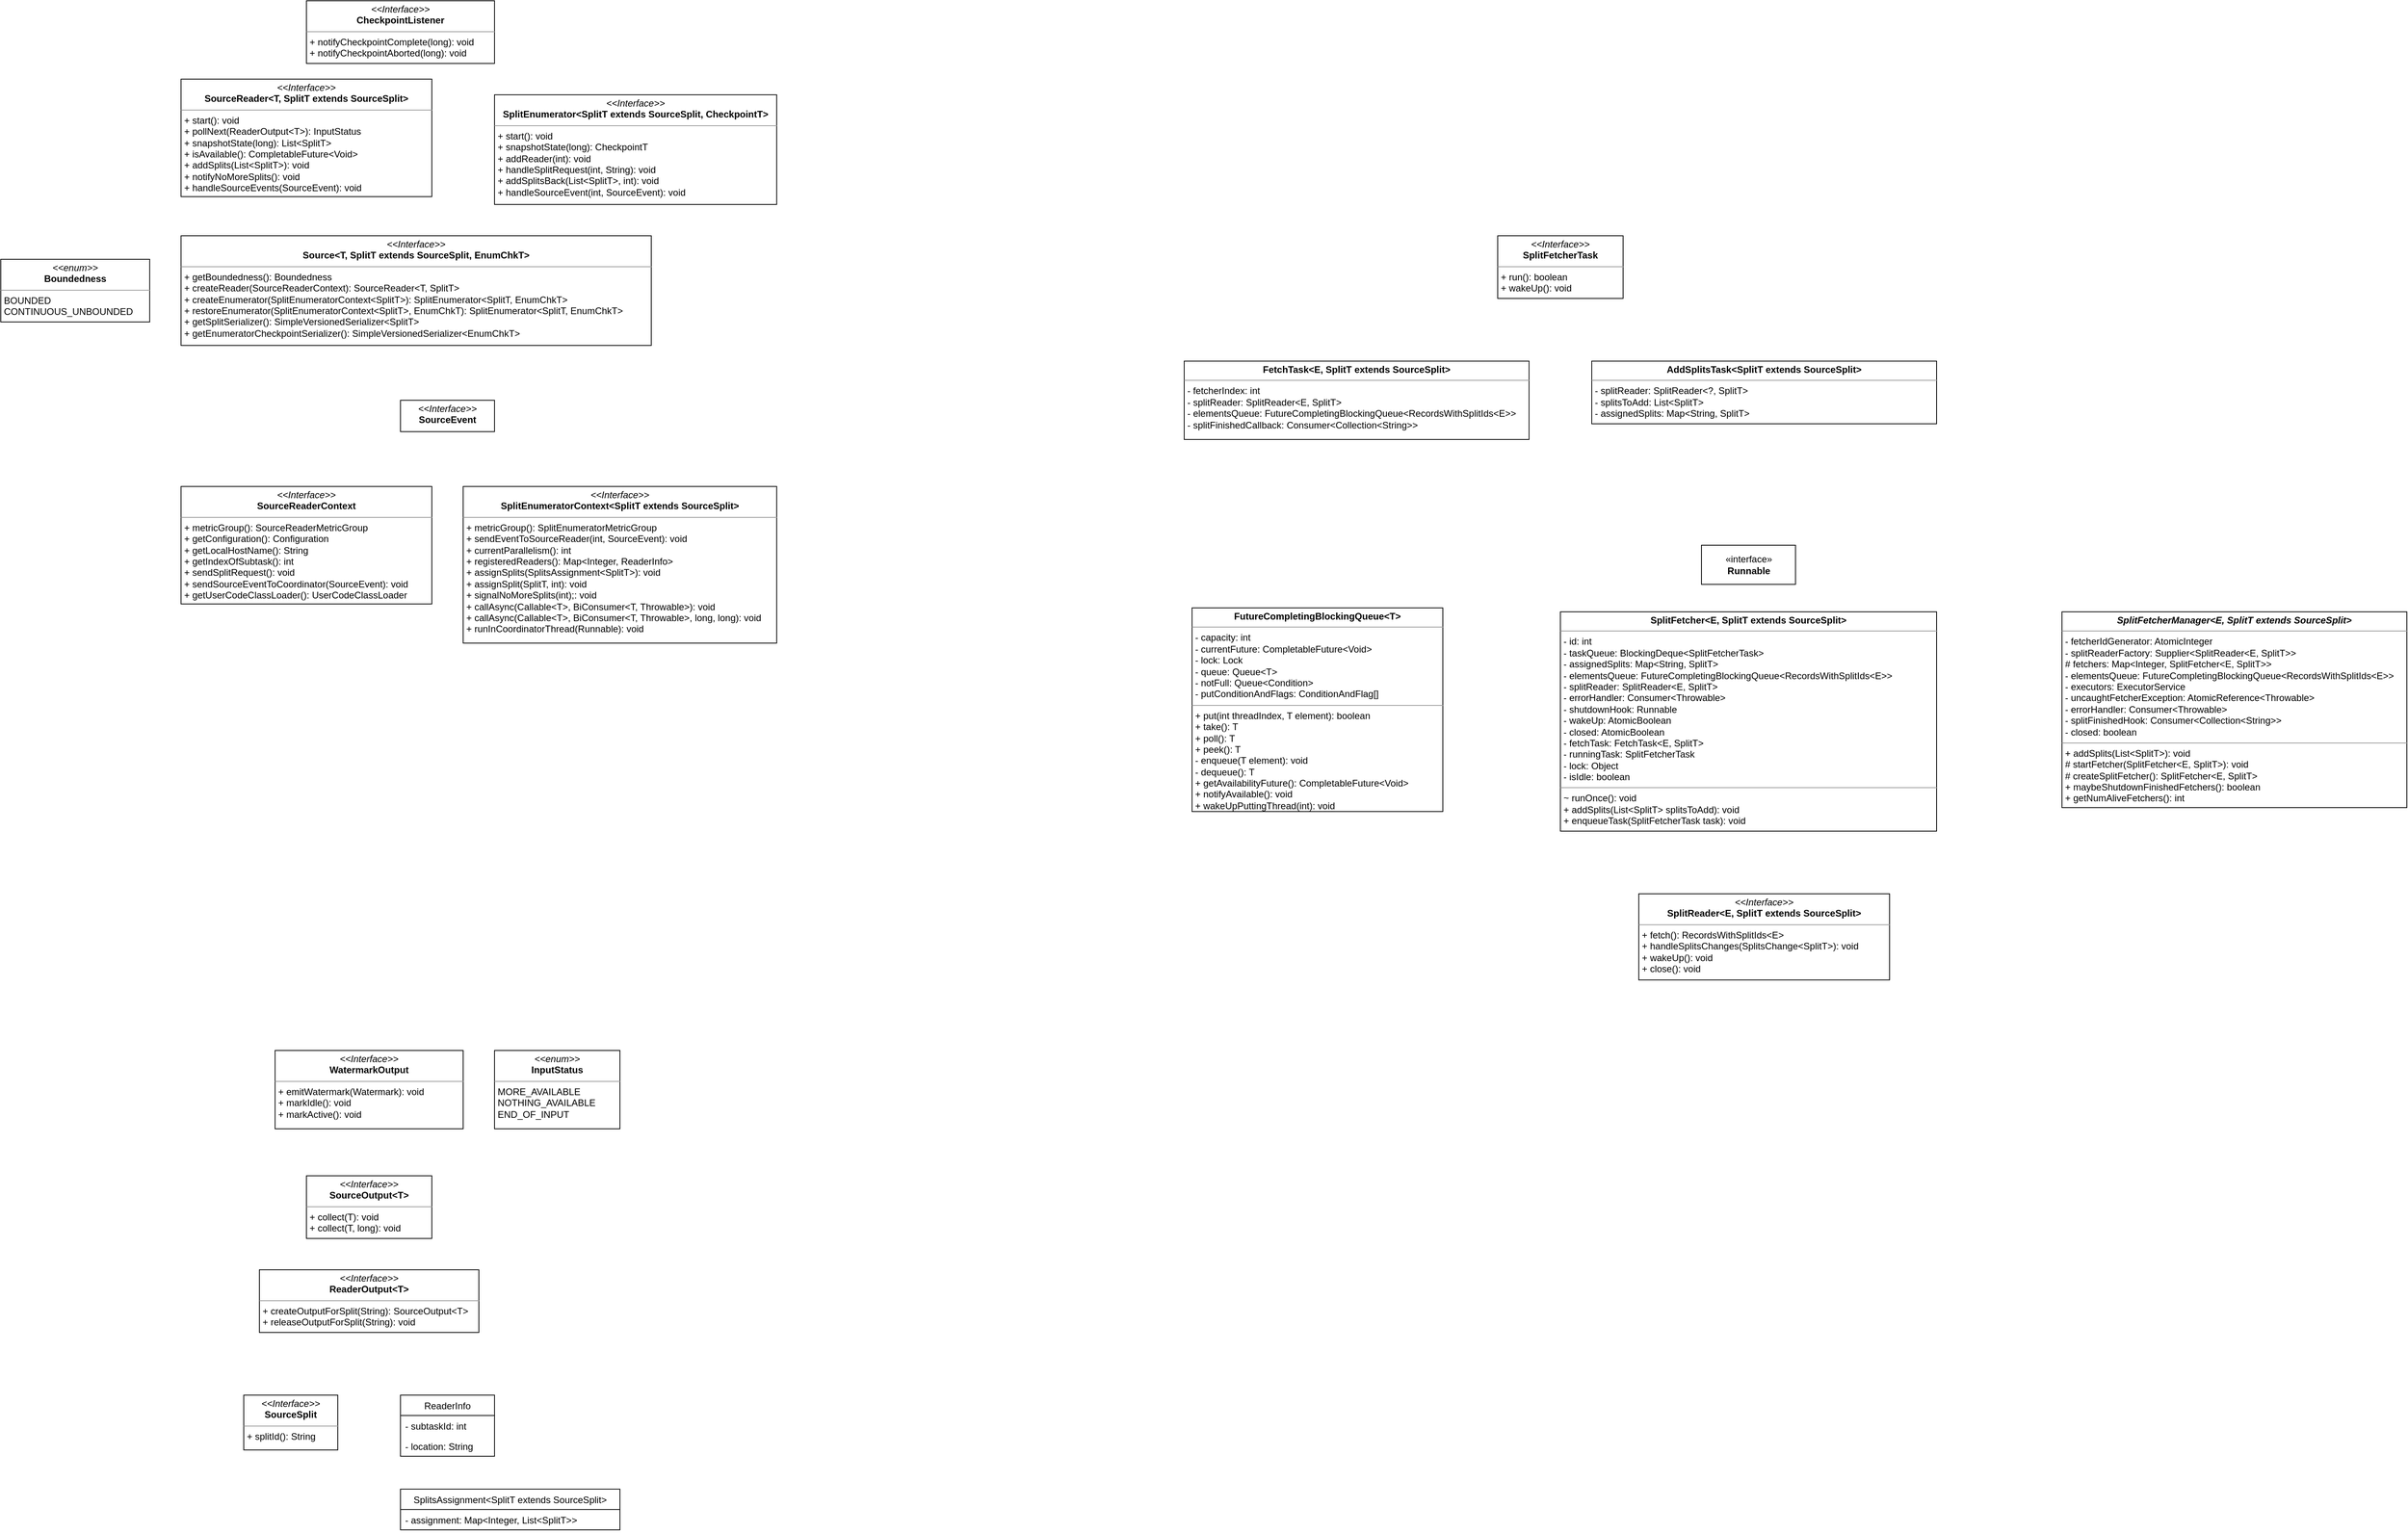 <mxfile version="13.5.7" type="device"><diagram id="u-qYi5J7tLObbc35B_6S" name="第 1 页"><mxGraphModel dx="2013" dy="1914" grid="1" gridSize="10" guides="1" tooltips="1" connect="1" arrows="1" fold="1" page="1" pageScale="1" pageWidth="827" pageHeight="1169" math="0" shadow="0"><root><mxCell id="0"/><mxCell id="1" parent="0"/><mxCell id="8BP-HTeBMmziVTkC2FrS-5" value="&lt;p style=&quot;margin: 0px ; margin-top: 4px ; text-align: center&quot;&gt;&lt;i&gt;&amp;lt;&amp;lt;enum&amp;gt;&amp;gt;&lt;/i&gt;&lt;br&gt;&lt;b&gt;Boundedness&lt;/b&gt;&lt;br&gt;&lt;/p&gt;&lt;hr size=&quot;1&quot;&gt;&lt;p style=&quot;margin: 0px ; margin-left: 4px&quot;&gt;BOUNDED&lt;br&gt;CONTINUOUS_UNBOUNDED&lt;/p&gt;&lt;p style=&quot;margin: 0px ; margin-left: 4px&quot;&gt;&lt;br&gt;&lt;/p&gt;" style="verticalAlign=top;align=left;overflow=fill;fontSize=12;fontFamily=Helvetica;html=1;" parent="1" vertex="1"><mxGeometry x="-70" y="190" width="190" height="80" as="geometry"/></mxCell><mxCell id="8BP-HTeBMmziVTkC2FrS-6" value="&lt;p style=&quot;margin: 0px ; margin-top: 4px ; text-align: center&quot;&gt;&lt;i&gt;&amp;lt;&amp;lt;Interface&amp;gt;&amp;gt;&lt;/i&gt;&lt;br&gt;&lt;b&gt;Source&amp;lt;T, SplitT extends SourceSplit, EnumChkT&amp;gt;&lt;/b&gt;&lt;/p&gt;&lt;hr size=&quot;1&quot;&gt;&lt;p style=&quot;margin: 0px ; margin-left: 4px&quot;&gt;+ getBoundedness(): Boundedness&lt;/p&gt;&lt;p style=&quot;margin: 0px ; margin-left: 4px&quot;&gt;+ createReader(SourceReaderContext): SourceReader&amp;lt;T, SplitT&amp;gt;&lt;/p&gt;&lt;p style=&quot;margin: 0px ; margin-left: 4px&quot;&gt;+ createEnumerator(SplitEnumeratorContext&amp;lt;SplitT&amp;gt;): SplitEnumerator&amp;lt;SplitT, EnumChkT&amp;gt;&lt;/p&gt;&lt;p style=&quot;margin: 0px ; margin-left: 4px&quot;&gt;+ restoreEnumerator(SplitEnumeratorContext&amp;lt;SplitT&amp;gt;, EnumChkT): SplitEnumerator&amp;lt;SplitT, EnumChkT&amp;gt;&lt;/p&gt;&lt;p style=&quot;margin: 0px ; margin-left: 4px&quot;&gt;+ getSplitSerializer(): SimpleVersionedSerializer&amp;lt;SplitT&amp;gt;&lt;/p&gt;&lt;p style=&quot;margin: 0px ; margin-left: 4px&quot;&gt;+ getEnumeratorCheckpointSerializer(): SimpleVersionedSerializer&amp;lt;EnumChkT&amp;gt;&lt;/p&gt;" style="verticalAlign=top;align=left;overflow=fill;fontSize=12;fontFamily=Helvetica;html=1;" parent="1" vertex="1"><mxGeometry x="160" y="160" width="600" height="140" as="geometry"/></mxCell><mxCell id="8BP-HTeBMmziVTkC2FrS-7" value="&lt;p style=&quot;margin: 0px ; margin-top: 4px ; text-align: center&quot;&gt;&lt;i&gt;&amp;lt;&amp;lt;Interface&amp;gt;&amp;gt;&lt;/i&gt;&lt;br&gt;&lt;b&gt;SourceReaderContext&lt;/b&gt;&lt;br&gt;&lt;/p&gt;&lt;hr size=&quot;1&quot;&gt;&lt;p style=&quot;margin: 0px ; margin-left: 4px&quot;&gt;+ metricGroup(): SourceReaderMetricGroup&lt;/p&gt;&lt;p style=&quot;margin: 0px ; margin-left: 4px&quot;&gt;+ getConfiguration(): Configuration&lt;/p&gt;&lt;p style=&quot;margin: 0px ; margin-left: 4px&quot;&gt;+ getLocalHostName(): String&lt;/p&gt;&lt;p style=&quot;margin: 0px ; margin-left: 4px&quot;&gt;+ getIndexOfSubtask(): int&lt;/p&gt;&lt;p style=&quot;margin: 0px ; margin-left: 4px&quot;&gt;+ sendSplitRequest(): void&lt;/p&gt;&lt;p style=&quot;margin: 0px ; margin-left: 4px&quot;&gt;+ sendSourceEventToCoordinator(SourceEvent): void&lt;/p&gt;&lt;p style=&quot;margin: 0px ; margin-left: 4px&quot;&gt;+ getUserCodeClassLoader(): UserCodeClassLoader&lt;/p&gt;" style="verticalAlign=top;align=left;overflow=fill;fontSize=12;fontFamily=Helvetica;html=1;" parent="1" vertex="1"><mxGeometry x="160" y="480" width="320" height="150" as="geometry"/></mxCell><mxCell id="8BP-HTeBMmziVTkC2FrS-8" value="&lt;p style=&quot;margin: 0px ; margin-top: 4px ; text-align: center&quot;&gt;&lt;i&gt;&amp;lt;&amp;lt;Interface&amp;gt;&amp;gt;&lt;/i&gt;&lt;br&gt;&lt;b&gt;SplitEnumeratorContext&amp;lt;SplitT extends SourceSplit&amp;gt;&lt;/b&gt;&lt;br&gt;&lt;/p&gt;&lt;hr size=&quot;1&quot;&gt;&lt;p style=&quot;margin: 0px ; margin-left: 4px&quot;&gt;+ metricGroup(): SplitEnumeratorMetricGroup&lt;/p&gt;&lt;p style=&quot;margin: 0px ; margin-left: 4px&quot;&gt;+ sendEventToSourceReader(int, SourceEvent): void&lt;/p&gt;&lt;p style=&quot;margin: 0px ; margin-left: 4px&quot;&gt;+ currentParallelism(): int&lt;/p&gt;&lt;p style=&quot;margin: 0px ; margin-left: 4px&quot;&gt;+ registeredReaders(): Map&amp;lt;Integer, ReaderInfo&amp;gt;&lt;/p&gt;&lt;p style=&quot;margin: 0px ; margin-left: 4px&quot;&gt;+ assignSplits(SplitsAssignment&amp;lt;SplitT&amp;gt;): void&lt;/p&gt;&lt;p style=&quot;margin: 0px ; margin-left: 4px&quot;&gt;+ assignSplit(SplitT, int): void&lt;/p&gt;&lt;p style=&quot;margin: 0px ; margin-left: 4px&quot;&gt;+ signalNoMoreSplits(int);: void&lt;/p&gt;&lt;p style=&quot;margin: 0px ; margin-left: 4px&quot;&gt;+ callAsync(Callable&amp;lt;T&amp;gt;, BiConsumer&amp;lt;T, Throwable&amp;gt;): void&lt;/p&gt;&lt;p style=&quot;margin: 0px ; margin-left: 4px&quot;&gt;+ callAsync(Callable&amp;lt;T&amp;gt;, BiConsumer&amp;lt;T, Throwable&amp;gt;, long, long): void&lt;/p&gt;&lt;p style=&quot;margin: 0px ; margin-left: 4px&quot;&gt;+ runInCoordinatorThread(Runnable): void&lt;/p&gt;" style="verticalAlign=top;align=left;overflow=fill;fontSize=12;fontFamily=Helvetica;html=1;" parent="1" vertex="1"><mxGeometry x="520" y="480" width="400" height="200" as="geometry"/></mxCell><mxCell id="8BP-HTeBMmziVTkC2FrS-9" value="&lt;p style=&quot;margin: 0px ; margin-top: 4px ; text-align: center&quot;&gt;&lt;i&gt;&amp;lt;&amp;lt;Interface&amp;gt;&amp;gt;&lt;/i&gt;&lt;br&gt;&lt;b&gt;SourceReader&amp;lt;T, SplitT extends SourceSplit&amp;gt;&lt;/b&gt;&lt;br&gt;&lt;/p&gt;&lt;hr size=&quot;1&quot;&gt;&lt;p style=&quot;margin: 0px ; margin-left: 4px&quot;&gt;+ start(): void&lt;/p&gt;&lt;p style=&quot;margin: 0px ; margin-left: 4px&quot;&gt;+ pollNext(ReaderOutput&amp;lt;T&amp;gt;): InputStatus&lt;/p&gt;&lt;p style=&quot;margin: 0px ; margin-left: 4px&quot;&gt;+ snapshotState(long): List&amp;lt;SplitT&amp;gt;&lt;/p&gt;&lt;p style=&quot;margin: 0px ; margin-left: 4px&quot;&gt;+ isAvailable(): CompletableFuture&amp;lt;Void&amp;gt;&lt;/p&gt;&lt;p style=&quot;margin: 0px ; margin-left: 4px&quot;&gt;+ addSplits(List&amp;lt;SplitT&amp;gt;): void&lt;/p&gt;&lt;p style=&quot;margin: 0px ; margin-left: 4px&quot;&gt;+ notifyNoMoreSplits(): void&lt;/p&gt;&lt;p style=&quot;margin: 0px ; margin-left: 4px&quot;&gt;+ handleSourceEvents(SourceEvent): void&lt;/p&gt;" style="verticalAlign=top;align=left;overflow=fill;fontSize=12;fontFamily=Helvetica;html=1;" parent="1" vertex="1"><mxGeometry x="160" y="-40" width="320" height="150" as="geometry"/></mxCell><mxCell id="8BP-HTeBMmziVTkC2FrS-10" value="&lt;p style=&quot;margin: 0px ; margin-top: 4px ; text-align: center&quot;&gt;&lt;i&gt;&amp;lt;&amp;lt;Interface&amp;gt;&amp;gt;&lt;/i&gt;&lt;br&gt;&lt;b&gt;CheckpointListener&lt;/b&gt;&lt;br&gt;&lt;/p&gt;&lt;hr size=&quot;1&quot;&gt;&lt;p style=&quot;margin: 0px ; margin-left: 4px&quot;&gt;+ notifyCheckpointComplete(long): void&lt;/p&gt;&lt;p style=&quot;margin: 0px ; margin-left: 4px&quot;&gt;+ notifyCheckpointAborted(long): void&lt;/p&gt;" style="verticalAlign=top;align=left;overflow=fill;fontSize=12;fontFamily=Helvetica;html=1;" parent="1" vertex="1"><mxGeometry x="320" y="-140" width="240" height="80" as="geometry"/></mxCell><mxCell id="8BP-HTeBMmziVTkC2FrS-11" value="&lt;p style=&quot;margin: 0px ; margin-top: 4px ; text-align: center&quot;&gt;&lt;i&gt;&amp;lt;&amp;lt;Interface&amp;gt;&amp;gt;&lt;/i&gt;&lt;br&gt;&lt;b&gt;SplitEnumerator&amp;lt;SplitT extends SourceSplit, CheckpointT&amp;gt;&lt;/b&gt;&lt;br&gt;&lt;/p&gt;&lt;hr size=&quot;1&quot;&gt;&lt;p style=&quot;margin: 0px ; margin-left: 4px&quot;&gt;+ start(): void&lt;/p&gt;&lt;p style=&quot;margin: 0px ; margin-left: 4px&quot;&gt;+ snapshotState(long): CheckpointT&lt;/p&gt;&lt;p style=&quot;margin: 0px ; margin-left: 4px&quot;&gt;+ addReader(int): void&lt;/p&gt;&lt;p style=&quot;margin: 0px ; margin-left: 4px&quot;&gt;+ handleSplitRequest(int, String): void&lt;/p&gt;&lt;p style=&quot;margin: 0px ; margin-left: 4px&quot;&gt;+ addSplitsBack(List&amp;lt;SplitT&amp;gt;, int): void&lt;/p&gt;&lt;p style=&quot;margin: 0px ; margin-left: 4px&quot;&gt;+ handleSourceEvent(int, SourceEvent): void&lt;/p&gt;" style="verticalAlign=top;align=left;overflow=fill;fontSize=12;fontFamily=Helvetica;html=1;" parent="1" vertex="1"><mxGeometry x="560" y="-20" width="360" height="140" as="geometry"/></mxCell><mxCell id="8BP-HTeBMmziVTkC2FrS-12" value="&lt;p style=&quot;margin: 0px ; margin-top: 4px ; text-align: center&quot;&gt;&lt;i&gt;&amp;lt;&amp;lt;Interface&amp;gt;&amp;gt;&lt;/i&gt;&lt;br&gt;&lt;b&gt;SourceEvent&lt;/b&gt;&lt;/p&gt;" style="verticalAlign=top;align=left;overflow=fill;fontSize=12;fontFamily=Helvetica;html=1;" parent="1" vertex="1"><mxGeometry x="440" y="370" width="120" height="40" as="geometry"/></mxCell><mxCell id="8BP-HTeBMmziVTkC2FrS-14" value="&lt;p style=&quot;margin: 0px ; margin-top: 4px ; text-align: center&quot;&gt;&lt;i&gt;&amp;lt;&amp;lt;Interface&amp;gt;&amp;gt;&lt;/i&gt;&lt;br&gt;&lt;b&gt;WatermarkOutput&lt;/b&gt;&lt;br&gt;&lt;/p&gt;&lt;hr size=&quot;1&quot;&gt;&lt;p style=&quot;margin: 0px ; margin-left: 4px&quot;&gt;+ emitWatermark(Watermark): void&lt;/p&gt;&lt;p style=&quot;margin: 0px ; margin-left: 4px&quot;&gt;+ markIdle(): void&lt;/p&gt;&lt;p style=&quot;margin: 0px ; margin-left: 4px&quot;&gt;+ markActive(): void&lt;/p&gt;" style="verticalAlign=top;align=left;overflow=fill;fontSize=12;fontFamily=Helvetica;html=1;" parent="1" vertex="1"><mxGeometry x="280" y="1200" width="240" height="100" as="geometry"/></mxCell><mxCell id="8BP-HTeBMmziVTkC2FrS-15" value="&lt;p style=&quot;margin: 0px ; margin-top: 4px ; text-align: center&quot;&gt;&lt;i&gt;&amp;lt;&amp;lt;Interface&amp;gt;&amp;gt;&lt;/i&gt;&lt;br&gt;&lt;b&gt;SourceOutput&amp;lt;T&amp;gt;&lt;/b&gt;&lt;br&gt;&lt;/p&gt;&lt;hr size=&quot;1&quot;&gt;&lt;p style=&quot;margin: 0px ; margin-left: 4px&quot;&gt;+ collect(T): void&lt;/p&gt;&lt;p style=&quot;margin: 0px ; margin-left: 4px&quot;&gt;+ collect(T, long): void&lt;/p&gt;" style="verticalAlign=top;align=left;overflow=fill;fontSize=12;fontFamily=Helvetica;html=1;" parent="1" vertex="1"><mxGeometry x="320" y="1360" width="160" height="80" as="geometry"/></mxCell><mxCell id="8BP-HTeBMmziVTkC2FrS-16" value="&lt;p style=&quot;margin: 0px ; margin-top: 4px ; text-align: center&quot;&gt;&lt;i&gt;&amp;lt;&amp;lt;Interface&amp;gt;&amp;gt;&lt;/i&gt;&lt;br&gt;&lt;b&gt;ReaderOutput&amp;lt;T&amp;gt;&lt;/b&gt;&lt;br&gt;&lt;/p&gt;&lt;hr size=&quot;1&quot;&gt;&lt;p style=&quot;margin: 0px ; margin-left: 4px&quot;&gt;+ createOutputForSplit(String): SourceOutput&amp;lt;T&amp;gt;&lt;/p&gt;&lt;p style=&quot;margin: 0px ; margin-left: 4px&quot;&gt;+ releaseOutputForSplit(String): void&lt;/p&gt;" style="verticalAlign=top;align=left;overflow=fill;fontSize=12;fontFamily=Helvetica;html=1;" parent="1" vertex="1"><mxGeometry x="260" y="1480" width="280" height="80" as="geometry"/></mxCell><mxCell id="8BP-HTeBMmziVTkC2FrS-17" value="&lt;p style=&quot;margin: 0px ; margin-top: 4px ; text-align: center&quot;&gt;&lt;i&gt;&amp;lt;&amp;lt;enum&amp;gt;&amp;gt;&lt;/i&gt;&lt;br&gt;&lt;b&gt;InputStatus&lt;/b&gt;&lt;br&gt;&lt;/p&gt;&lt;hr size=&quot;1&quot;&gt;&lt;p style=&quot;margin: 0px ; margin-left: 4px&quot;&gt;MORE_AVAILABLE&lt;br&gt;NOTHING_AVAILABLE&lt;/p&gt;&lt;p style=&quot;margin: 0px ; margin-left: 4px&quot;&gt;END_OF_INPUT&lt;br&gt;&lt;/p&gt;&lt;p style=&quot;margin: 0px ; margin-left: 4px&quot;&gt;&lt;br&gt;&lt;/p&gt;" style="verticalAlign=top;align=left;overflow=fill;fontSize=12;fontFamily=Helvetica;html=1;" parent="1" vertex="1"><mxGeometry x="560" y="1200" width="160" height="100" as="geometry"/></mxCell><mxCell id="8BP-HTeBMmziVTkC2FrS-18" value="&lt;p style=&quot;margin: 0px ; margin-top: 4px ; text-align: center&quot;&gt;&lt;i&gt;&amp;lt;&amp;lt;Interface&amp;gt;&amp;gt;&lt;/i&gt;&lt;br&gt;&lt;b&gt;SourceSplit&lt;/b&gt;&lt;br&gt;&lt;/p&gt;&lt;hr size=&quot;1&quot;&gt;&lt;p style=&quot;margin: 0px ; margin-left: 4px&quot;&gt;+ splitId(): String&lt;br&gt;&lt;/p&gt;" style="verticalAlign=top;align=left;overflow=fill;fontSize=12;fontFamily=Helvetica;html=1;" parent="1" vertex="1"><mxGeometry x="240" y="1640" width="120" height="70" as="geometry"/></mxCell><mxCell id="8BP-HTeBMmziVTkC2FrS-19" value="ReaderInfo" style="swimlane;fontStyle=0;childLayout=stackLayout;horizontal=1;startSize=26;fillColor=none;horizontalStack=0;resizeParent=1;resizeParentMax=0;resizeLast=0;collapsible=1;marginBottom=0;" parent="1" vertex="1"><mxGeometry x="440" y="1640" width="120" height="78" as="geometry"/></mxCell><mxCell id="8BP-HTeBMmziVTkC2FrS-20" value="- subtaskId: int" style="text;strokeColor=none;fillColor=none;align=left;verticalAlign=top;spacingLeft=4;spacingRight=4;overflow=hidden;rotatable=0;points=[[0,0.5],[1,0.5]];portConstraint=eastwest;" parent="8BP-HTeBMmziVTkC2FrS-19" vertex="1"><mxGeometry y="26" width="120" height="26" as="geometry"/></mxCell><mxCell id="8BP-HTeBMmziVTkC2FrS-21" value="- location: String" style="text;strokeColor=none;fillColor=none;align=left;verticalAlign=top;spacingLeft=4;spacingRight=4;overflow=hidden;rotatable=0;points=[[0,0.5],[1,0.5]];portConstraint=eastwest;" parent="8BP-HTeBMmziVTkC2FrS-19" vertex="1"><mxGeometry y="52" width="120" height="26" as="geometry"/></mxCell><mxCell id="8BP-HTeBMmziVTkC2FrS-23" value="SplitsAssignment&lt;SplitT extends SourceSplit&gt;" style="swimlane;fontStyle=0;childLayout=stackLayout;horizontal=1;startSize=26;fillColor=none;horizontalStack=0;resizeParent=1;resizeParentMax=0;resizeLast=0;collapsible=1;marginBottom=0;" parent="1" vertex="1"><mxGeometry x="440" y="1760" width="280" height="52" as="geometry"/></mxCell><mxCell id="8BP-HTeBMmziVTkC2FrS-24" value="- assignment: Map&lt;Integer, List&lt;SplitT&gt;&gt;" style="text;strokeColor=none;fillColor=none;align=left;verticalAlign=top;spacingLeft=4;spacingRight=4;overflow=hidden;rotatable=0;points=[[0,0.5],[1,0.5]];portConstraint=eastwest;" parent="8BP-HTeBMmziVTkC2FrS-23" vertex="1"><mxGeometry y="26" width="280" height="26" as="geometry"/></mxCell><mxCell id="hEnGW9MSUE46RFly3-pQ-1" value="&lt;p style=&quot;margin: 0px ; margin-top: 4px ; text-align: center&quot;&gt;&lt;i&gt;&amp;lt;&amp;lt;Interface&amp;gt;&amp;gt;&lt;/i&gt;&lt;br&gt;&lt;b&gt;SplitFetcherTask&lt;/b&gt;&lt;/p&gt;&lt;hr size=&quot;1&quot;&gt;&lt;p style=&quot;margin: 0px ; margin-left: 4px&quot;&gt;+ run(): boolean&lt;/p&gt;&lt;p style=&quot;margin: 0px ; margin-left: 4px&quot;&gt;+ wakeUp(): void&lt;/p&gt;" style="verticalAlign=top;align=left;overflow=fill;fontSize=12;fontFamily=Helvetica;html=1;" vertex="1" parent="1"><mxGeometry x="1840" y="160" width="160" height="80" as="geometry"/></mxCell><mxCell id="hEnGW9MSUE46RFly3-pQ-2" value="&lt;p style=&quot;margin: 0px ; margin-top: 4px ; text-align: center&quot;&gt;&lt;b&gt;FetchTask&amp;lt;E, SplitT extends SourceSplit&amp;gt;&lt;/b&gt;&lt;br&gt;&lt;/p&gt;&lt;hr size=&quot;1&quot;&gt;&lt;p style=&quot;margin: 0px ; margin-left: 4px&quot;&gt;- fetcherIndex: int&lt;/p&gt;&lt;p style=&quot;margin: 0px ; margin-left: 4px&quot;&gt;- splitReader: SplitReader&amp;lt;E, SplitT&amp;gt;&lt;/p&gt;&lt;p style=&quot;margin: 0px ; margin-left: 4px&quot;&gt;- elementsQueue: FutureCompletingBlockingQueue&amp;lt;RecordsWithSplitIds&amp;lt;E&amp;gt;&amp;gt;&lt;/p&gt;&lt;p style=&quot;margin: 0px ; margin-left: 4px&quot;&gt;- splitFinishedCallback: Consumer&amp;lt;Collection&amp;lt;String&amp;gt;&amp;gt;&lt;/p&gt;" style="verticalAlign=top;align=left;overflow=fill;fontSize=12;fontFamily=Helvetica;html=1;" vertex="1" parent="1"><mxGeometry x="1440" y="320" width="440" height="100" as="geometry"/></mxCell><mxCell id="hEnGW9MSUE46RFly3-pQ-3" value="&lt;p style=&quot;margin: 0px ; margin-top: 4px ; text-align: center&quot;&gt;&lt;b&gt;AddSplitsTask&amp;lt;SplitT extends SourceSplit&amp;gt;&lt;/b&gt;&lt;br&gt;&lt;/p&gt;&lt;hr size=&quot;1&quot;&gt;&lt;p style=&quot;margin: 0px ; margin-left: 4px&quot;&gt;- splitReader: SplitReader&amp;lt;?, SplitT&amp;gt;&lt;/p&gt;&lt;p style=&quot;margin: 0px ; margin-left: 4px&quot;&gt;- splitsToAdd: List&amp;lt;SplitT&amp;gt;&lt;/p&gt;&lt;p style=&quot;margin: 0px ; margin-left: 4px&quot;&gt;- assignedSplits: Map&amp;lt;String, SplitT&amp;gt;&lt;/p&gt;" style="verticalAlign=top;align=left;overflow=fill;fontSize=12;fontFamily=Helvetica;html=1;" vertex="1" parent="1"><mxGeometry x="1960" y="320" width="440" height="80" as="geometry"/></mxCell><mxCell id="hEnGW9MSUE46RFly3-pQ-4" value="&lt;p style=&quot;margin: 0px ; margin-top: 4px ; text-align: center&quot;&gt;&lt;b&gt;FutureCompletingBlockingQueue&amp;lt;T&amp;gt;&lt;/b&gt;&lt;br&gt;&lt;/p&gt;&lt;hr size=&quot;1&quot;&gt;&lt;p style=&quot;margin: 0px ; margin-left: 4px&quot;&gt;- capacity: int&lt;/p&gt;&lt;p style=&quot;margin: 0px ; margin-left: 4px&quot;&gt;- currentFuture: CompletableFuture&amp;lt;Void&amp;gt;&lt;/p&gt;&lt;p style=&quot;margin: 0px ; margin-left: 4px&quot;&gt;- lock: Lock&lt;/p&gt;&lt;p style=&quot;margin: 0px ; margin-left: 4px&quot;&gt;- queue: Queue&amp;lt;T&amp;gt;&lt;/p&gt;&lt;p style=&quot;margin: 0px ; margin-left: 4px&quot;&gt;- notFull: Queue&amp;lt;Condition&amp;gt;&lt;/p&gt;&lt;p style=&quot;margin: 0px ; margin-left: 4px&quot;&gt;- putConditionAndFlags: ConditionAndFlag[]&lt;/p&gt;&lt;hr size=&quot;1&quot;&gt;&lt;p style=&quot;margin: 0px ; margin-left: 4px&quot;&gt;+ put(int threadIndex, T element): boolean&lt;/p&gt;&lt;p style=&quot;margin: 0px ; margin-left: 4px&quot;&gt;+ take(): T&lt;/p&gt;&lt;p style=&quot;margin: 0px ; margin-left: 4px&quot;&gt;+ poll(): T&lt;/p&gt;&lt;p style=&quot;margin: 0px ; margin-left: 4px&quot;&gt;+ peek(): T&lt;/p&gt;&lt;p style=&quot;margin: 0px ; margin-left: 4px&quot;&gt;- enqueue(T element): void&lt;/p&gt;&lt;p style=&quot;margin: 0px ; margin-left: 4px&quot;&gt;- dequeue(): T&lt;/p&gt;&lt;p style=&quot;margin: 0px ; margin-left: 4px&quot;&gt;+ getAvailabilityFuture(): CompletableFuture&amp;lt;Void&amp;gt;&lt;/p&gt;&lt;p style=&quot;margin: 0px ; margin-left: 4px&quot;&gt;+ notifyAvailable(): void&lt;/p&gt;&lt;p style=&quot;margin: 0px ; margin-left: 4px&quot;&gt;+ wakeUpPuttingThread(int): void&lt;/p&gt;" style="verticalAlign=top;align=left;overflow=fill;fontSize=12;fontFamily=Helvetica;html=1;" vertex="1" parent="1"><mxGeometry x="1450" y="635" width="320" height="260" as="geometry"/></mxCell><mxCell id="hEnGW9MSUE46RFly3-pQ-5" value="&lt;p style=&quot;margin: 0px ; margin-top: 4px ; text-align: center&quot;&gt;&lt;b&gt;SplitFetcher&amp;lt;E, SplitT extends SourceSplit&amp;gt;&lt;/b&gt;&lt;br&gt;&lt;/p&gt;&lt;hr size=&quot;1&quot;&gt;&lt;p style=&quot;margin: 0px ; margin-left: 4px&quot;&gt;- id: int&lt;/p&gt;&lt;p style=&quot;margin: 0px ; margin-left: 4px&quot;&gt;- taskQueue: BlockingDeque&amp;lt;SplitFetcherTask&amp;gt;&lt;/p&gt;&lt;p style=&quot;margin: 0px ; margin-left: 4px&quot;&gt;- assignedSplits: Map&amp;lt;String, SplitT&amp;gt;&lt;/p&gt;&lt;p style=&quot;margin: 0px ; margin-left: 4px&quot;&gt;- elementsQueue: FutureCompletingBlockingQueue&amp;lt;RecordsWithSplitIds&amp;lt;E&amp;gt;&amp;gt;&lt;/p&gt;&lt;p style=&quot;margin: 0px ; margin-left: 4px&quot;&gt;- splitReader: SplitReader&amp;lt;E, SplitT&amp;gt;&lt;/p&gt;&lt;p style=&quot;margin: 0px ; margin-left: 4px&quot;&gt;- errorHandler: Consumer&amp;lt;Throwable&amp;gt;&lt;/p&gt;&lt;p style=&quot;margin: 0px ; margin-left: 4px&quot;&gt;- shutdownHook: Runnable&lt;/p&gt;&lt;p style=&quot;margin: 0px ; margin-left: 4px&quot;&gt;- wakeUp: AtomicBoolean&lt;/p&gt;&lt;p style=&quot;margin: 0px ; margin-left: 4px&quot;&gt;- closed: AtomicBoolean&lt;/p&gt;&lt;p style=&quot;margin: 0px ; margin-left: 4px&quot;&gt;- fetchTask: FetchTask&amp;lt;E, SplitT&amp;gt;&lt;/p&gt;&lt;p style=&quot;margin: 0px ; margin-left: 4px&quot;&gt;- runningTask: SplitFetcherTask&lt;/p&gt;&lt;p style=&quot;margin: 0px ; margin-left: 4px&quot;&gt;- lock: Object&lt;/p&gt;&lt;p style=&quot;margin: 0px ; margin-left: 4px&quot;&gt;- isIdle: boolean&lt;/p&gt;&lt;hr size=&quot;1&quot;&gt;&lt;p style=&quot;margin: 0px ; margin-left: 4px&quot;&gt;~ runOnce(): void&lt;/p&gt;&lt;p style=&quot;margin: 0px ; margin-left: 4px&quot;&gt;+ addSplits(List&amp;lt;SplitT&amp;gt; splitsToAdd): void&lt;/p&gt;&lt;p style=&quot;margin: 0px ; margin-left: 4px&quot;&gt;+ enqueueTask(SplitFetcherTask task): void&lt;/p&gt;" style="verticalAlign=top;align=left;overflow=fill;fontSize=12;fontFamily=Helvetica;html=1;" vertex="1" parent="1"><mxGeometry x="1920" y="640" width="480" height="280" as="geometry"/></mxCell><mxCell id="hEnGW9MSUE46RFly3-pQ-6" value="«interface»&lt;br&gt;&lt;b&gt;Runnable&lt;/b&gt;" style="html=1;" vertex="1" parent="1"><mxGeometry x="2100" y="555" width="120" height="50" as="geometry"/></mxCell><mxCell id="hEnGW9MSUE46RFly3-pQ-7" value="&lt;p style=&quot;margin: 0px ; margin-top: 4px ; text-align: center&quot;&gt;&lt;b&gt;&lt;i&gt;SplitFetcherManager&amp;lt;E, SplitT extends SourceSplit&amp;gt;&lt;/i&gt;&lt;/b&gt;&lt;br&gt;&lt;/p&gt;&lt;hr size=&quot;1&quot;&gt;&lt;p style=&quot;margin: 0px ; margin-left: 4px&quot;&gt;- fetcherIdGenerator: AtomicInteger&lt;/p&gt;&lt;p style=&quot;margin: 0px ; margin-left: 4px&quot;&gt;- splitReaderFactory: Supplier&amp;lt;SplitReader&amp;lt;E, SplitT&amp;gt;&amp;gt;&lt;/p&gt;&lt;p style=&quot;margin: 0px ; margin-left: 4px&quot;&gt;# fetchers: Map&amp;lt;Integer, SplitFetcher&amp;lt;E, SplitT&amp;gt;&amp;gt;&lt;/p&gt;&lt;p style=&quot;margin: 0px ; margin-left: 4px&quot;&gt;- elementsQueue: FutureCompletingBlockingQueue&amp;lt;RecordsWithSplitIds&amp;lt;E&amp;gt;&amp;gt;&lt;/p&gt;&lt;p style=&quot;margin: 0px ; margin-left: 4px&quot;&gt;- executors: ExecutorService&lt;/p&gt;&lt;p style=&quot;margin: 0px ; margin-left: 4px&quot;&gt;- uncaughtFetcherException: AtomicReference&amp;lt;Throwable&amp;gt;&lt;/p&gt;&lt;p style=&quot;margin: 0px ; margin-left: 4px&quot;&gt;- errorHandler: Consumer&amp;lt;Throwable&amp;gt;&lt;/p&gt;&lt;p style=&quot;margin: 0px ; margin-left: 4px&quot;&gt;- splitFinishedHook: Consumer&amp;lt;Collection&amp;lt;String&amp;gt;&amp;gt;&lt;/p&gt;&lt;p style=&quot;margin: 0px ; margin-left: 4px&quot;&gt;- closed: boolean&lt;/p&gt;&lt;hr size=&quot;1&quot;&gt;&lt;p style=&quot;margin: 0px ; margin-left: 4px&quot;&gt;+ addSplits(List&amp;lt;SplitT&amp;gt;): void&lt;/p&gt;&lt;p style=&quot;margin: 0px ; margin-left: 4px&quot;&gt;# startFetcher(SplitFetcher&amp;lt;E, SplitT&amp;gt;): void&lt;/p&gt;&lt;p style=&quot;margin: 0px ; margin-left: 4px&quot;&gt;# createSplitFetcher(): SplitFetcher&amp;lt;E, SplitT&amp;gt;&lt;/p&gt;&lt;p style=&quot;margin: 0px ; margin-left: 4px&quot;&gt;+ maybeShutdownFinishedFetchers(): boolean&lt;/p&gt;&lt;p style=&quot;margin: 0px ; margin-left: 4px&quot;&gt;+ getNumAliveFetchers(): int&lt;/p&gt;" style="verticalAlign=top;align=left;overflow=fill;fontSize=12;fontFamily=Helvetica;html=1;" vertex="1" parent="1"><mxGeometry x="2560" y="640" width="440" height="250" as="geometry"/></mxCell><mxCell id="hEnGW9MSUE46RFly3-pQ-8" value="&lt;p style=&quot;margin: 0px ; margin-top: 4px ; text-align: center&quot;&gt;&lt;i&gt;&amp;lt;&amp;lt;Interface&amp;gt;&amp;gt;&lt;/i&gt;&lt;br&gt;&lt;b&gt;SplitReader&amp;lt;E, SplitT extends SourceSplit&amp;gt;&lt;/b&gt;&lt;/p&gt;&lt;hr size=&quot;1&quot;&gt;&lt;p style=&quot;margin: 0px ; margin-left: 4px&quot;&gt;+ fetch(): RecordsWithSplitIds&amp;lt;E&amp;gt;&lt;/p&gt;&lt;p style=&quot;margin: 0px ; margin-left: 4px&quot;&gt;+ handleSplitsChanges(SplitsChange&amp;lt;SplitT&amp;gt;): void&lt;/p&gt;&lt;p style=&quot;margin: 0px ; margin-left: 4px&quot;&gt;+ wakeUp(): void&lt;/p&gt;&lt;p style=&quot;margin: 0px ; margin-left: 4px&quot;&gt;+ close(): void&lt;/p&gt;" style="verticalAlign=top;align=left;overflow=fill;fontSize=12;fontFamily=Helvetica;html=1;" vertex="1" parent="1"><mxGeometry x="2020" y="1000" width="320" height="110" as="geometry"/></mxCell></root></mxGraphModel></diagram></mxfile>